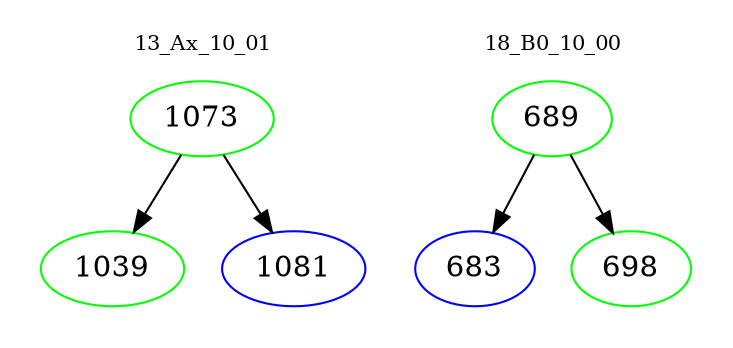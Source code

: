 digraph{
subgraph cluster_0 {
color = white
label = "13_Ax_10_01";
fontsize=10;
T0_1073 [label="1073", color="green"]
T0_1073 -> T0_1039 [color="black"]
T0_1039 [label="1039", color="green"]
T0_1073 -> T0_1081 [color="black"]
T0_1081 [label="1081", color="blue"]
}
subgraph cluster_1 {
color = white
label = "18_B0_10_00";
fontsize=10;
T1_689 [label="689", color="green"]
T1_689 -> T1_683 [color="black"]
T1_683 [label="683", color="blue"]
T1_689 -> T1_698 [color="black"]
T1_698 [label="698", color="green"]
}
}
